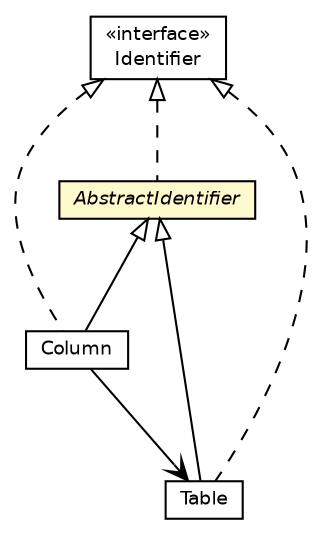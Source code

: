 #!/usr/local/bin/dot
#
# Class diagram 
# Generated by UMLGraph version R5_6 (http://www.umlgraph.org/)
#

digraph G {
	edge [fontname="Helvetica",fontsize=10,labelfontname="Helvetica",labelfontsize=10];
	node [fontname="Helvetica",fontsize=10,shape=plaintext];
	nodesep=0.25;
	ranksep=0.5;
	// net.ljcomputing.sql.identifier.Column
	c249 [label=<<table title="net.ljcomputing.sql.identifier.Column" border="0" cellborder="1" cellspacing="0" cellpadding="2" port="p" href="./Column.html">
		<tr><td><table border="0" cellspacing="0" cellpadding="1">
<tr><td align="center" balign="center"> Column </td></tr>
		</table></td></tr>
		</table>>, URL="./Column.html", fontname="Helvetica", fontcolor="black", fontsize=9.0];
	// net.ljcomputing.sql.identifier.AbstractIdentifier
	c250 [label=<<table title="net.ljcomputing.sql.identifier.AbstractIdentifier" border="0" cellborder="1" cellspacing="0" cellpadding="2" port="p" bgcolor="lemonChiffon" href="./AbstractIdentifier.html">
		<tr><td><table border="0" cellspacing="0" cellpadding="1">
<tr><td align="center" balign="center"><font face="Helvetica-Oblique"> AbstractIdentifier </font></td></tr>
		</table></td></tr>
		</table>>, URL="./AbstractIdentifier.html", fontname="Helvetica", fontcolor="black", fontsize=9.0];
	// net.ljcomputing.sql.identifier.Table
	c251 [label=<<table title="net.ljcomputing.sql.identifier.Table" border="0" cellborder="1" cellspacing="0" cellpadding="2" port="p" href="./Table.html">
		<tr><td><table border="0" cellspacing="0" cellpadding="1">
<tr><td align="center" balign="center"> Table </td></tr>
		</table></td></tr>
		</table>>, URL="./Table.html", fontname="Helvetica", fontcolor="black", fontsize=9.0];
	// net.ljcomputing.sql.identifier.Identifier
	c252 [label=<<table title="net.ljcomputing.sql.identifier.Identifier" border="0" cellborder="1" cellspacing="0" cellpadding="2" port="p" href="./Identifier.html">
		<tr><td><table border="0" cellspacing="0" cellpadding="1">
<tr><td align="center" balign="center"> &#171;interface&#187; </td></tr>
<tr><td align="center" balign="center"> Identifier </td></tr>
		</table></td></tr>
		</table>>, URL="./Identifier.html", fontname="Helvetica", fontcolor="black", fontsize=9.0];
	//net.ljcomputing.sql.identifier.Column extends net.ljcomputing.sql.identifier.AbstractIdentifier
	c250:p -> c249:p [dir=back,arrowtail=empty];
	//net.ljcomputing.sql.identifier.Column implements net.ljcomputing.sql.identifier.Identifier
	c252:p -> c249:p [dir=back,arrowtail=empty,style=dashed];
	//net.ljcomputing.sql.identifier.AbstractIdentifier implements net.ljcomputing.sql.identifier.Identifier
	c252:p -> c250:p [dir=back,arrowtail=empty,style=dashed];
	//net.ljcomputing.sql.identifier.Table extends net.ljcomputing.sql.identifier.AbstractIdentifier
	c250:p -> c251:p [dir=back,arrowtail=empty];
	//net.ljcomputing.sql.identifier.Table implements net.ljcomputing.sql.identifier.Identifier
	c252:p -> c251:p [dir=back,arrowtail=empty,style=dashed];
	// net.ljcomputing.sql.identifier.Column NAVASSOC net.ljcomputing.sql.identifier.Table
	c249:p -> c251:p [taillabel="", label="", headlabel="", fontname="Helvetica", fontcolor="black", fontsize=10.0, color="black", arrowhead=open];
}

